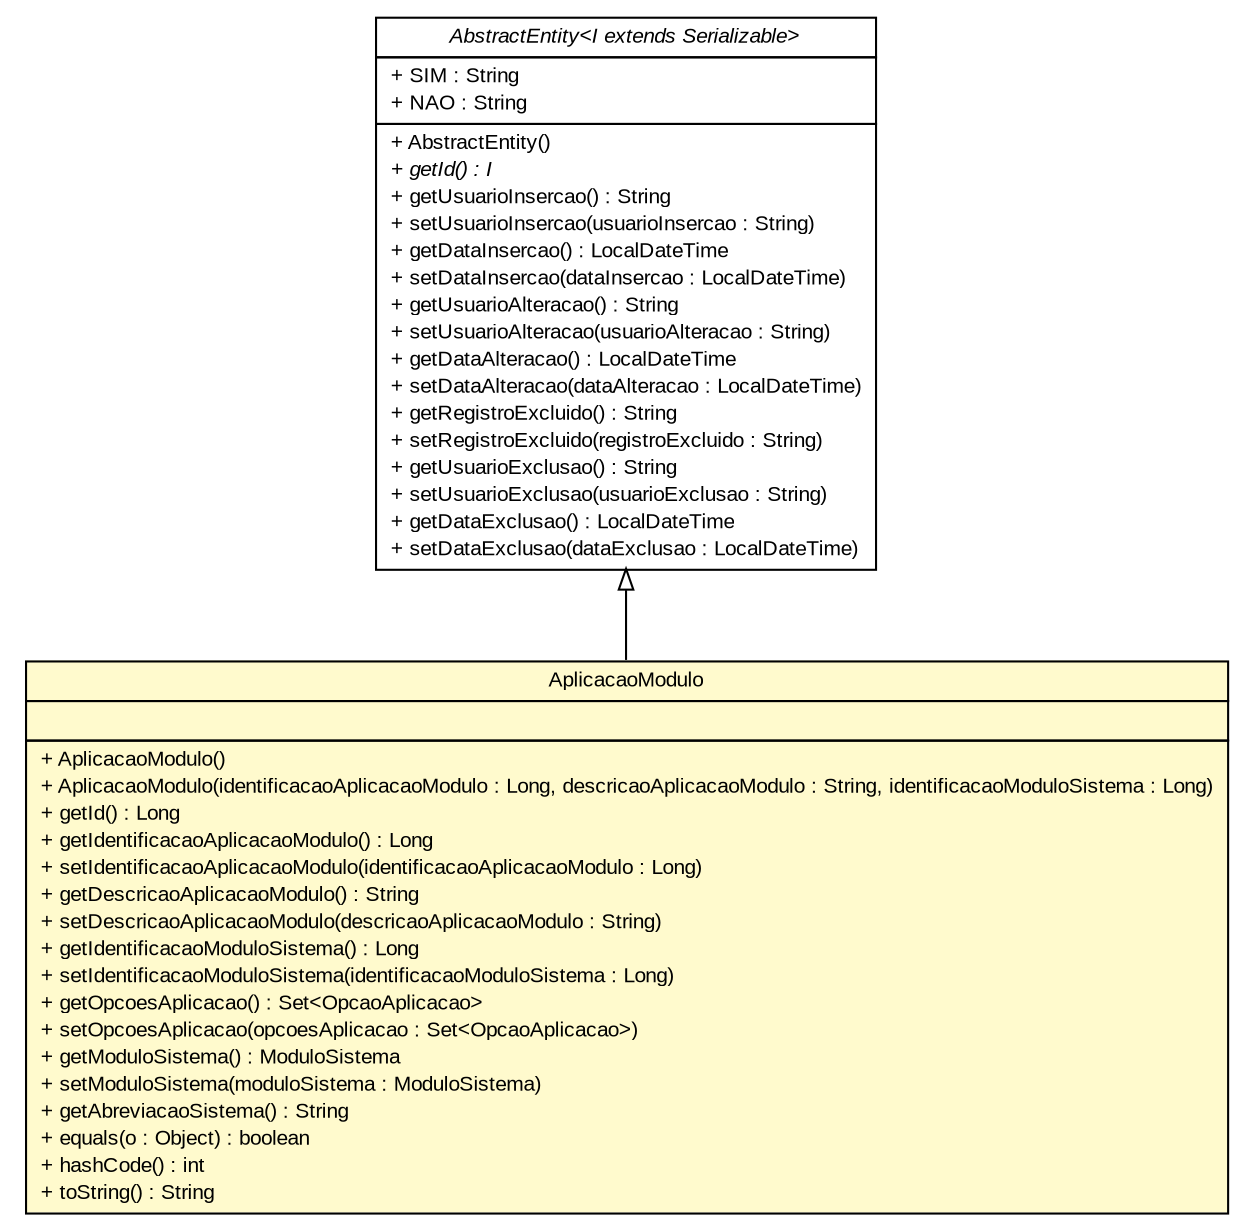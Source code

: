 #!/usr/local/bin/dot
#
# Class diagram 
# Generated by UMLGraph version R5_6 (http://www.umlgraph.org/)
#

digraph G {
	edge [fontname="arial",fontsize=10,labelfontname="arial",labelfontsize=10];
	node [fontname="arial",fontsize=10,shape=plaintext];
	nodesep=0.25;
	ranksep=0.5;
	// br.gov.to.sefaz.persistence.entity.AbstractEntity<I extends java.io.Serializable>
	c177895 [label=<<table title="br.gov.to.sefaz.persistence.entity.AbstractEntity" border="0" cellborder="1" cellspacing="0" cellpadding="2" port="p" href="../../../persistence/entity/AbstractEntity.html">
		<tr><td><table border="0" cellspacing="0" cellpadding="1">
<tr><td align="center" balign="center"><font face="arial italic"> AbstractEntity&lt;I extends Serializable&gt; </font></td></tr>
		</table></td></tr>
		<tr><td><table border="0" cellspacing="0" cellpadding="1">
<tr><td align="left" balign="left"> + SIM : String </td></tr>
<tr><td align="left" balign="left"> + NAO : String </td></tr>
		</table></td></tr>
		<tr><td><table border="0" cellspacing="0" cellpadding="1">
<tr><td align="left" balign="left"> + AbstractEntity() </td></tr>
<tr><td align="left" balign="left"><font face="arial italic" point-size="10.0"> + getId() : I </font></td></tr>
<tr><td align="left" balign="left"> + getUsuarioInsercao() : String </td></tr>
<tr><td align="left" balign="left"> + setUsuarioInsercao(usuarioInsercao : String) </td></tr>
<tr><td align="left" balign="left"> + getDataInsercao() : LocalDateTime </td></tr>
<tr><td align="left" balign="left"> + setDataInsercao(dataInsercao : LocalDateTime) </td></tr>
<tr><td align="left" balign="left"> + getUsuarioAlteracao() : String </td></tr>
<tr><td align="left" balign="left"> + setUsuarioAlteracao(usuarioAlteracao : String) </td></tr>
<tr><td align="left" balign="left"> + getDataAlteracao() : LocalDateTime </td></tr>
<tr><td align="left" balign="left"> + setDataAlteracao(dataAlteracao : LocalDateTime) </td></tr>
<tr><td align="left" balign="left"> + getRegistroExcluido() : String </td></tr>
<tr><td align="left" balign="left"> + setRegistroExcluido(registroExcluido : String) </td></tr>
<tr><td align="left" balign="left"> + getUsuarioExclusao() : String </td></tr>
<tr><td align="left" balign="left"> + setUsuarioExclusao(usuarioExclusao : String) </td></tr>
<tr><td align="left" balign="left"> + getDataExclusao() : LocalDateTime </td></tr>
<tr><td align="left" balign="left"> + setDataExclusao(dataExclusao : LocalDateTime) </td></tr>
		</table></td></tr>
		</table>>, URL="../../../persistence/entity/AbstractEntity.html", fontname="arial", fontcolor="black", fontsize=10.0];
	// br.gov.to.sefaz.seg.persistence.entity.AplicacaoModulo
	c178249 [label=<<table title="br.gov.to.sefaz.seg.persistence.entity.AplicacaoModulo" border="0" cellborder="1" cellspacing="0" cellpadding="2" port="p" bgcolor="lemonChiffon" href="./AplicacaoModulo.html">
		<tr><td><table border="0" cellspacing="0" cellpadding="1">
<tr><td align="center" balign="center"> AplicacaoModulo </td></tr>
		</table></td></tr>
		<tr><td><table border="0" cellspacing="0" cellpadding="1">
<tr><td align="left" balign="left">  </td></tr>
		</table></td></tr>
		<tr><td><table border="0" cellspacing="0" cellpadding="1">
<tr><td align="left" balign="left"> + AplicacaoModulo() </td></tr>
<tr><td align="left" balign="left"> + AplicacaoModulo(identificacaoAplicacaoModulo : Long, descricaoAplicacaoModulo : String, identificacaoModuloSistema : Long) </td></tr>
<tr><td align="left" balign="left"> + getId() : Long </td></tr>
<tr><td align="left" balign="left"> + getIdentificacaoAplicacaoModulo() : Long </td></tr>
<tr><td align="left" balign="left"> + setIdentificacaoAplicacaoModulo(identificacaoAplicacaoModulo : Long) </td></tr>
<tr><td align="left" balign="left"> + getDescricaoAplicacaoModulo() : String </td></tr>
<tr><td align="left" balign="left"> + setDescricaoAplicacaoModulo(descricaoAplicacaoModulo : String) </td></tr>
<tr><td align="left" balign="left"> + getIdentificacaoModuloSistema() : Long </td></tr>
<tr><td align="left" balign="left"> + setIdentificacaoModuloSistema(identificacaoModuloSistema : Long) </td></tr>
<tr><td align="left" balign="left"> + getOpcoesAplicacao() : Set&lt;OpcaoAplicacao&gt; </td></tr>
<tr><td align="left" balign="left"> + setOpcoesAplicacao(opcoesAplicacao : Set&lt;OpcaoAplicacao&gt;) </td></tr>
<tr><td align="left" balign="left"> + getModuloSistema() : ModuloSistema </td></tr>
<tr><td align="left" balign="left"> + setModuloSistema(moduloSistema : ModuloSistema) </td></tr>
<tr><td align="left" balign="left"> + getAbreviacaoSistema() : String </td></tr>
<tr><td align="left" balign="left"> + equals(o : Object) : boolean </td></tr>
<tr><td align="left" balign="left"> + hashCode() : int </td></tr>
<tr><td align="left" balign="left"> + toString() : String </td></tr>
		</table></td></tr>
		</table>>, URL="./AplicacaoModulo.html", fontname="arial", fontcolor="black", fontsize=10.0];
	//br.gov.to.sefaz.seg.persistence.entity.AplicacaoModulo extends br.gov.to.sefaz.persistence.entity.AbstractEntity<java.lang.Long>
	c177895:p -> c178249:p [dir=back,arrowtail=empty];
}

